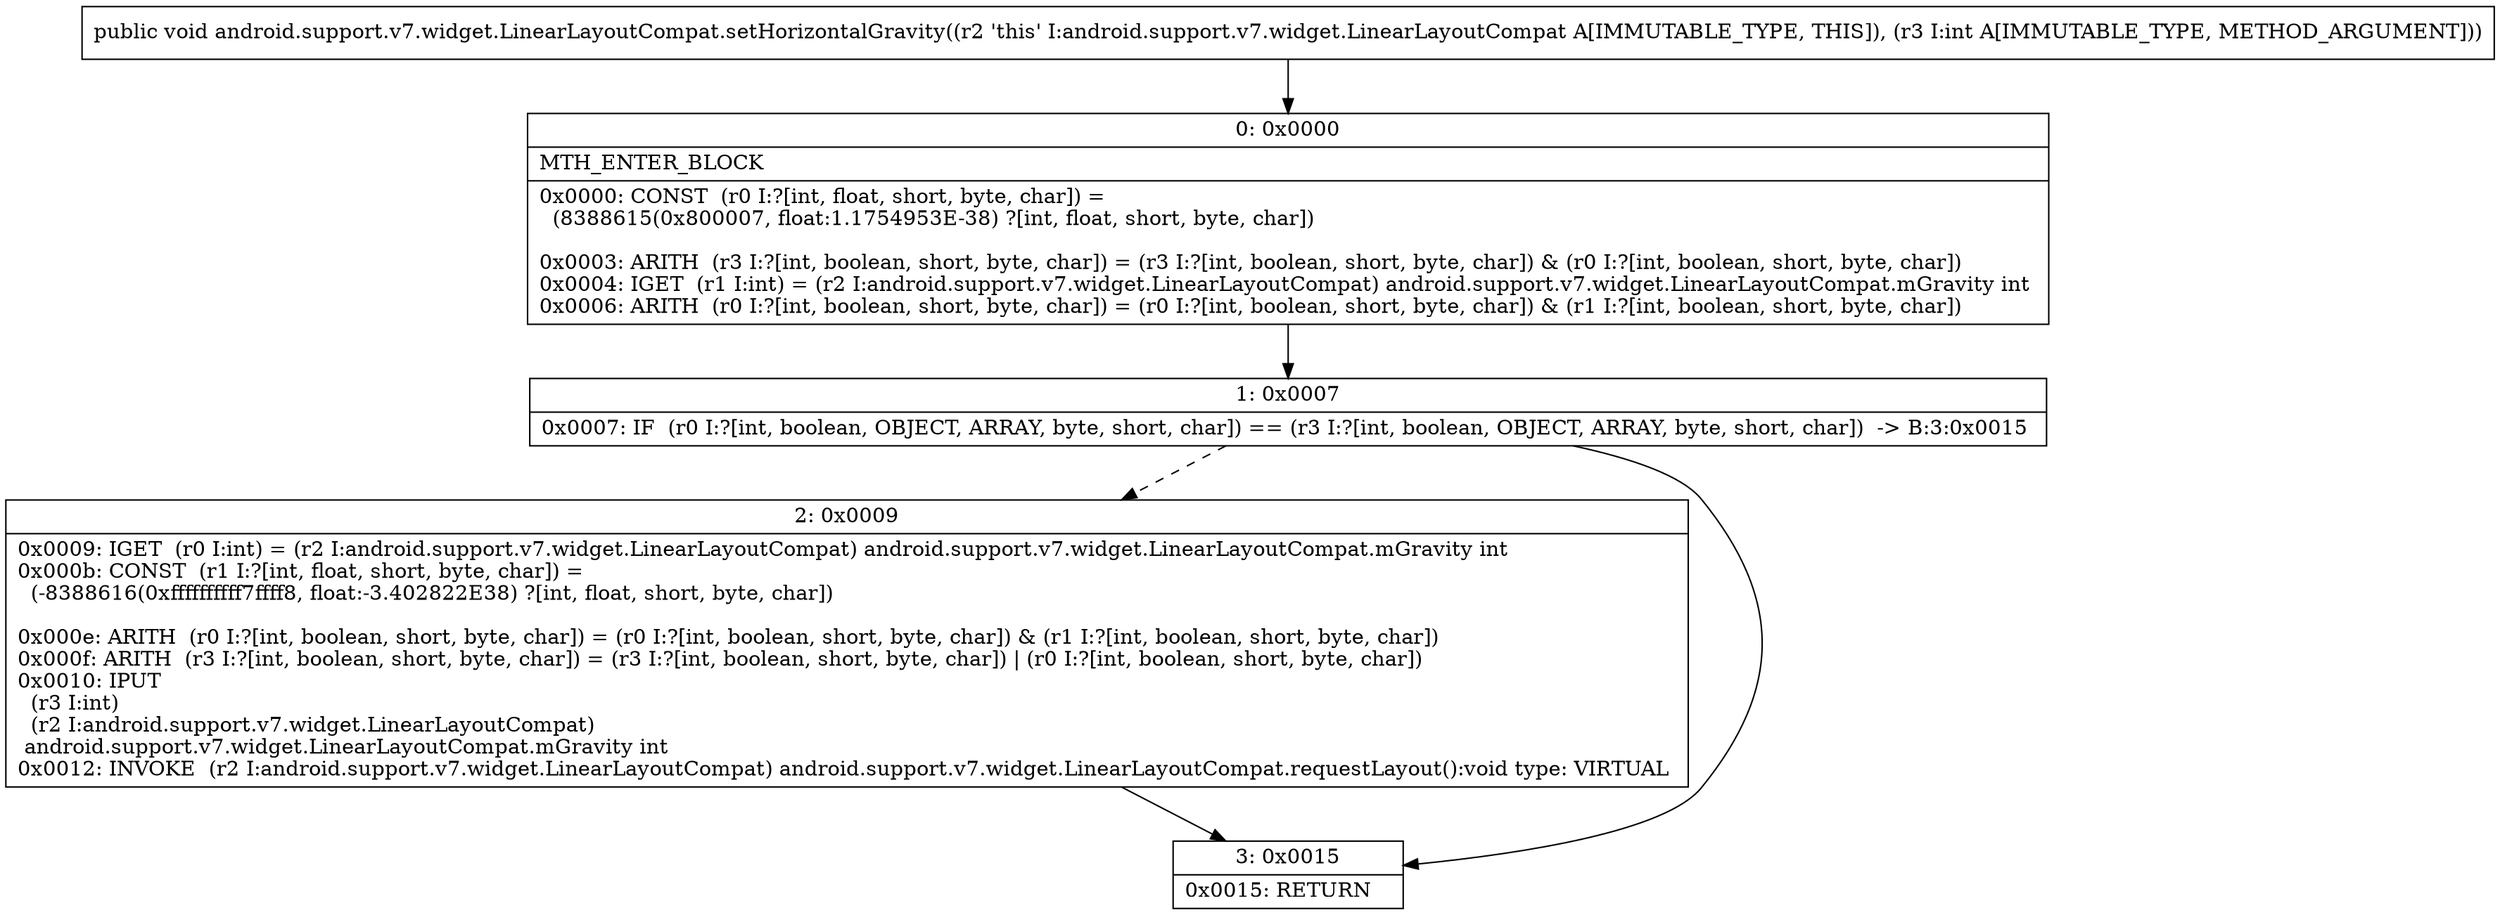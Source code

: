 digraph "CFG forandroid.support.v7.widget.LinearLayoutCompat.setHorizontalGravity(I)V" {
Node_0 [shape=record,label="{0\:\ 0x0000|MTH_ENTER_BLOCK\l|0x0000: CONST  (r0 I:?[int, float, short, byte, char]) = \l  (8388615(0x800007, float:1.1754953E\-38) ?[int, float, short, byte, char])\l \l0x0003: ARITH  (r3 I:?[int, boolean, short, byte, char]) = (r3 I:?[int, boolean, short, byte, char]) & (r0 I:?[int, boolean, short, byte, char]) \l0x0004: IGET  (r1 I:int) = (r2 I:android.support.v7.widget.LinearLayoutCompat) android.support.v7.widget.LinearLayoutCompat.mGravity int \l0x0006: ARITH  (r0 I:?[int, boolean, short, byte, char]) = (r0 I:?[int, boolean, short, byte, char]) & (r1 I:?[int, boolean, short, byte, char]) \l}"];
Node_1 [shape=record,label="{1\:\ 0x0007|0x0007: IF  (r0 I:?[int, boolean, OBJECT, ARRAY, byte, short, char]) == (r3 I:?[int, boolean, OBJECT, ARRAY, byte, short, char])  \-\> B:3:0x0015 \l}"];
Node_2 [shape=record,label="{2\:\ 0x0009|0x0009: IGET  (r0 I:int) = (r2 I:android.support.v7.widget.LinearLayoutCompat) android.support.v7.widget.LinearLayoutCompat.mGravity int \l0x000b: CONST  (r1 I:?[int, float, short, byte, char]) = \l  (\-8388616(0xffffffffff7ffff8, float:\-3.402822E38) ?[int, float, short, byte, char])\l \l0x000e: ARITH  (r0 I:?[int, boolean, short, byte, char]) = (r0 I:?[int, boolean, short, byte, char]) & (r1 I:?[int, boolean, short, byte, char]) \l0x000f: ARITH  (r3 I:?[int, boolean, short, byte, char]) = (r3 I:?[int, boolean, short, byte, char]) \| (r0 I:?[int, boolean, short, byte, char]) \l0x0010: IPUT  \l  (r3 I:int)\l  (r2 I:android.support.v7.widget.LinearLayoutCompat)\l android.support.v7.widget.LinearLayoutCompat.mGravity int \l0x0012: INVOKE  (r2 I:android.support.v7.widget.LinearLayoutCompat) android.support.v7.widget.LinearLayoutCompat.requestLayout():void type: VIRTUAL \l}"];
Node_3 [shape=record,label="{3\:\ 0x0015|0x0015: RETURN   \l}"];
MethodNode[shape=record,label="{public void android.support.v7.widget.LinearLayoutCompat.setHorizontalGravity((r2 'this' I:android.support.v7.widget.LinearLayoutCompat A[IMMUTABLE_TYPE, THIS]), (r3 I:int A[IMMUTABLE_TYPE, METHOD_ARGUMENT])) }"];
MethodNode -> Node_0;
Node_0 -> Node_1;
Node_1 -> Node_2[style=dashed];
Node_1 -> Node_3;
Node_2 -> Node_3;
}

